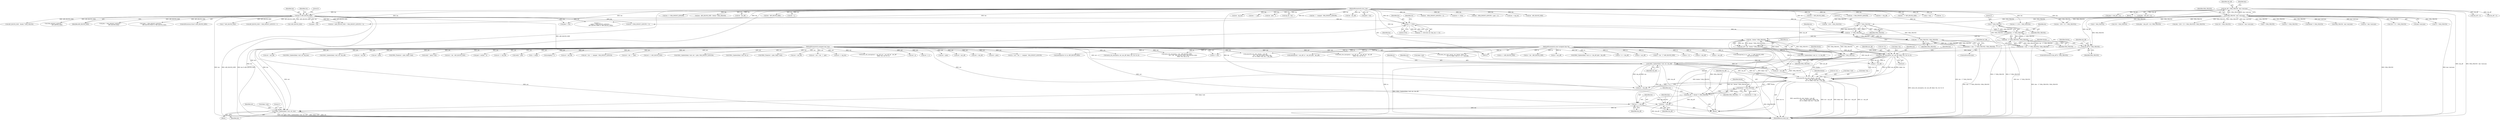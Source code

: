 digraph "0_openssl_68595c0c2886e7942a14f98c17a55a88afb6c292@pointer" {
"1001962" [label="(Call,SHA1_Update(&key->md, out, len))"];
"1001893" [label="(Call,aesni256_cbc_sha1_dec(in + aes_off,\n                                      out + aes_off, blocks, &key->ks,\n                                      ctx->iv, &key->md, out + sha_off))"];
"1001874" [label="(Call,aesni_cbc_encrypt(in, out, aes_off, &key->ks, ctx->iv, 0))"];
"1000125" [label="(MethodParameterIn,const unsigned char *in)"];
"1000124" [label="(MethodParameterIn,unsigned char *out)"];
"1001867" [label="(Call,aes_off = len - blocks * SHA_CBLOCK)"];
"1001869" [label="(Call,len - blocks * SHA_CBLOCK)"];
"1001851" [label="(Call,len - 3 * SHA_CBLOCK)"];
"1001835" [label="(Call,len >= 1024)"];
"1000168" [label="(Call,len % AES_BLOCK_SIZE)"];
"1000126" [label="(MethodParameterIn,size_t len)"];
"1001853" [label="(Call,3 * SHA_CBLOCK)"];
"1000155" [label="(Call,SHA_CBLOCK - key->md.num)"];
"1001861" [label="(Call,len - 2 * SHA_CBLOCK)"];
"1001863" [label="(Call,2 * SHA_CBLOCK)"];
"1001871" [label="(Call,blocks * SHA_CBLOCK)"];
"1001858" [label="(Call,blocks = (len - 2 * SHA_CBLOCK) / SHA_CBLOCK)"];
"1001860" [label="(Call,(len - 2 * SHA_CBLOCK) / SHA_CBLOCK)"];
"1001848" [label="(Call,blocks = (len - 3 * SHA_CBLOCK) / SHA_CBLOCK)"];
"1001850" [label="(Call,(len - 3 * SHA_CBLOCK) / SHA_CBLOCK)"];
"1001886" [label="(Call,SHA1_Update(&key->md, out, sha_off))"];
"1001845" [label="(Call,sha_off %= SHA_CBLOCK)"];
"1000153" [label="(Call,sha_off = SHA_CBLOCK - key->md.num)"];
"1001920" [label="(Call,out += sha_off)"];
"1001915" [label="(Call,sha_off += blocks *= SHA_CBLOCK)"];
"1001917" [label="(Call,blocks *= SHA_CBLOCK)"];
"1001923" [label="(Call,len -= sha_off)"];
"1001861" [label="(Call,len - 2 * SHA_CBLOCK)"];
"1001017" [label="(Call,res != SHA_CBLOCK)"];
"1001892" [label="(Identifier,sha_off)"];
"1001865" [label="(Identifier,SHA_CBLOCK)"];
"1000156" [label="(Identifier,SHA_CBLOCK)"];
"1001897" [label="(Call,out + aes_off)"];
"1001894" [label="(Call,in + aes_off)"];
"1000707" [label="(Call,len - (256 + 32 + SHA_CBLOCK))"];
"1000392" [label="(Call,out + aes_off)"];
"1000604" [label="(Call,len - 1)"];
"1000257" [label="(Call,blocks *= SHA_CBLOCK)"];
"1000320" [label="(Call,plen != len)"];
"1001873" [label="(Identifier,SHA_CBLOCK)"];
"1001520" [label="(Call,len += SHA_DIGEST_LENGTH)"];
"1001852" [label="(Identifier,len)"];
"1000498" [label="(Call,len < (AES_BLOCK_SIZE + SHA_DIGEST_LENGTH + 1))"];
"1000213" [label="(Call,plen > (sha_off + iv))"];
"1001916" [label="(Identifier,sha_off)"];
"1001783" [label="(Call,out = out + len - 1 - pad)"];
"1000830" [label="(Call,SHA_CBLOCK - key->md.num)"];
"1001851" [label="(Call,len - 3 * SHA_CBLOCK)"];
"1000192" [label="(Call,SHA_DIGEST_LENGTH +\n                   AES_BLOCK_SIZE)"];
"1000125" [label="(MethodParameterIn,const unsigned char *in)"];
"1000577" [label="(Call,aesni_cbc_encrypt(in + len - AES_BLOCK_SIZE,\n                                  out + len - AES_BLOCK_SIZE, AES_BLOCK_SIZE,\n                                  &key->ks, tail_iv, 0))"];
"1001900" [label="(Identifier,blocks)"];
"1000717" [label="(Call,len - AES_BLOCK_SIZE - blocks * SHA_CBLOCK)"];
"1000154" [label="(Identifier,sha_off)"];
"1001843" [label="(Block,)"];
"1000391" [label="(Call,aesni_cbc_encrypt(out + aes_off, out + aes_off, len - aes_off,\n                              &key->ks, ctx->iv, 1))"];
"1001876" [label="(Identifier,out)"];
"1001887" [label="(Call,&key->md)"];
"1000398" [label="(Call,len - aes_off)"];
"1001840" [label="(Identifier,ctx)"];
"1001970" [label="(Literal,1)"];
"1001866" [label="(Identifier,SHA_CBLOCK)"];
"1001885" [label="(Literal,0)"];
"1001860" [label="(Call,(len - 2 * SHA_CBLOCK) / SHA_CBLOCK)"];
"1001889" [label="(Identifier,key)"];
"1001834" [label="(Call,len >= 1024 && ctx->key_len == 32)"];
"1000172" [label="(Literal,0)"];
"1001922" [label="(Identifier,sha_off)"];
"1001523" [label="(Call,res = key->md.num)"];
"1001856" [label="(Identifier,SHA_CBLOCK)"];
"1001855" [label="(Identifier,SHA_CBLOCK)"];
"1001853" [label="(Call,3 * SHA_CBLOCK)"];
"1001647" [label="(Call,out - p)"];
"1000228" [label="(Call,SHA1_Update(&key->md, in + iv, sha_off))"];
"1000844" [label="(Call,out += j)"];
"1001893" [label="(Call,aesni256_cbc_sha1_dec(in + aes_off,\n                                      out + aes_off, blocks, &key->ks,\n                                      ctx->iv, &key->md, out + sha_off))"];
"1000580" [label="(Call,len - AES_BLOCK_SIZE)"];
"1001877" [label="(Identifier,aes_off)"];
"1001847" [label="(Identifier,SHA_CBLOCK)"];
"1001625" [label="(Call,out += inp_len)"];
"1001912" [label="(Call,out + sha_off)"];
"1001850" [label="(Call,(len - 3 * SHA_CBLOCK) / SHA_CBLOCK)"];
"1000847" [label="(Call,len -= j)"];
"1001868" [label="(Identifier,aes_off)"];
"1000820" [label="(Call,len - (256 + SHA_CBLOCK))"];
"1001854" [label="(Literal,3)"];
"1001857" [label="(ControlStructure,else)"];
"1001867" [label="(Call,aes_off = len - blocks * SHA_CBLOCK)"];
"1001635" [label="(Call,out + len - 1 - maxpad - SHA_DIGEST_LENGTH)"];
"1001875" [label="(Identifier,in)"];
"1001561" [label="(Call,len - inp_len)"];
"1001787" [label="(Call,len - 1 - pad)"];
"1001967" [label="(Identifier,out)"];
"1000127" [label="(Block,)"];
"1000328" [label="(Call,memcpy(out + aes_off, in + aes_off, plen - aes_off))"];
"1000376" [label="(Call,len - plen - 1)"];
"1000811" [label="(Call,len >= (256 + SHA_CBLOCK))"];
"1000719" [label="(Call,AES_BLOCK_SIZE - blocks * SHA_CBLOCK)"];
"1000170" [label="(Identifier,AES_BLOCK_SIZE)"];
"1000339" [label="(Call,out + plen)"];
"1000660" [label="(Call,inp_len - len)"];
"1001637" [label="(Call,len - 1 - maxpad - SHA_DIGEST_LENGTH)"];
"1000418" [label="(Call,len - aes_off)"];
"1000167" [label="(ControlStructure,if (len % AES_BLOCK_SIZE))"];
"1000329" [label="(Call,out + aes_off)"];
"1000709" [label="(Call,256 + 32 + SHA_CBLOCK)"];
"1000412" [label="(Call,in + aes_off)"];
"1000569" [label="(Call,in + len - 2 * AES_BLOCK_SIZE)"];
"1000767" [label="(Call,out + sha_off)"];
"1000363" [label="(Call,out + plen)"];
"1000164" [label="(Identifier,key)"];
"1000411" [label="(Call,aesni_cbc_encrypt(in + aes_off, out + aes_off, len - aes_off,\n                              &key->ks, ctx->iv, 1))"];
"1000190" [label="(Call,plen + SHA_DIGEST_LENGTH +\n                   AES_BLOCK_SIZE)"];
"1001633" [label="(Call,*p = out + len - 1 - maxpad - SHA_DIGEST_LENGTH)"];
"1000182" [label="(Call,plen = len)"];
"1000381" [label="(Call,plen < len)"];
"1000752" [label="(Call,out + aes_off)"];
"1001915" [label="(Call,sha_off += blocks *= SHA_CBLOCK)"];
"1000233" [label="(Call,in + iv)"];
"1000313" [label="(Call,in + sha_off)"];
"1001858" [label="(Call,blocks = (len - 2 * SHA_CBLOCK) / SHA_CBLOCK)"];
"1000126" [label="(MethodParameterIn,size_t len)"];
"1001871" [label="(Call,blocks * SHA_CBLOCK)"];
"1000221" [label="(Call,plen - (sha_off + iv))"];
"1000332" [label="(Call,in + aes_off)"];
"1001882" [label="(Call,ctx->iv)"];
"1000237" [label="(Call,aesni_cbc_sha1_enc(in, out, blocks, &key->ks,\n                               ctx->iv, &key->md, in + iv + sha_off))"];
"1001848" [label="(Call,blocks = (len - 3 * SHA_CBLOCK) / SHA_CBLOCK)"];
"1001845" [label="(Call,sha_off %= SHA_CBLOCK)"];
"1001971" [label="(MethodReturn,static int)"];
"1001874" [label="(Call,aesni_cbc_encrypt(in, out, aes_off, &key->ks, ctx->iv, 0))"];
"1000507" [label="(Call,memcpy(ctx->iv, in, AES_BLOCK_SIZE))"];
"1001920" [label="(Call,out += sha_off)"];
"1000157" [label="(Call,key->md.num)"];
"1001918" [label="(Identifier,blocks)"];
"1001968" [label="(Identifier,len)"];
"1001905" [label="(Call,ctx->iv)"];
"1000187" [label="(Call,len !=\n                 ((plen + SHA_DIGEST_LENGTH +\n                   AES_BLOCK_SIZE) & -AES_BLOCK_SIZE))"];
"1001846" [label="(Identifier,sha_off)"];
"1000215" [label="(Call,sha_off + iv)"];
"1001837" [label="(Literal,1024)"];
"1000609" [label="(Call,len - (SHA_DIGEST_LENGTH + 1))"];
"1000800" [label="(Call,SHA1_Update(&key->md, out, inp_len))"];
"1000741" [label="(Call,SHA1_Update(&key->md, out, sha_off))"];
"1000711" [label="(Call,32 + SHA_CBLOCK)"];
"1000825" [label="(Call,0 - SHA_CBLOCK)"];
"1000395" [label="(Call,out + aes_off)"];
"1000169" [label="(Identifier,len)"];
"1000189" [label="(Call,(plen + SHA_DIGEST_LENGTH +\n                   AES_BLOCK_SIZE) & -AES_BLOCK_SIZE)"];
"1000558" [label="(Call,len >= 1024)"];
"1001923" [label="(Call,len -= sha_off)"];
"1001924" [label="(Identifier,len)"];
"1000168" [label="(Call,len % AES_BLOCK_SIZE)"];
"1000648" [label="(Call,len - (SHA_DIGEST_LENGTH + pad + 1))"];
"1000358" [label="(Call,out + plen)"];
"1000338" [label="(Call,SHA1_Final(out + plen, &key->md))"];
"1001628" [label="(Call,len -= inp_len)"];
"1001921" [label="(Identifier,out)"];
"1000729" [label="(Call,aesni_cbc_encrypt(in, out, aes_off, &key->ks, ctx->iv, 0))"];
"1000585" [label="(Call,len - AES_BLOCK_SIZE)"];
"1001870" [label="(Identifier,len)"];
"1000547" [label="(Call,out[i] ^ pmac->c[i])"];
"1000567" [label="(Call,memcpy(tail_iv, in + len - 2 * AES_BLOCK_SIZE,\n                       AES_BLOCK_SIZE))"];
"1000583" [label="(Call,out + len - AES_BLOCK_SIZE)"];
"1000600" [label="(Call,pad = out[len - 1])"];
"1000822" [label="(Call,256 + SHA_CBLOCK)"];
"1000519" [label="(Call,len -= AES_BLOCK_SIZE)"];
"1000807" [label="(Call,len -= SHA_DIGEST_LENGTH)"];
"1000195" [label="(Call,-AES_BLOCK_SIZE)"];
"1000778" [label="(Call,len -= sha_off)"];
"1000775" [label="(Call,out += sha_off)"];
"1001864" [label="(Literal,2)"];
"1001836" [label="(Identifier,len)"];
"1000220" [label="(Call,(plen - (sha_off + iv)) / SHA_CBLOCK)"];
"1000153" [label="(Call,sha_off = SHA_CBLOCK - key->md.num)"];
"1001878" [label="(Call,&key->ks)"];
"1001917" [label="(Call,blocks *= SHA_CBLOCK)"];
"1000325" [label="(Call,in != out)"];
"1000223" [label="(Call,sha_off + iv)"];
"1001886" [label="(Call,SHA1_Update(&key->md, out, sha_off))"];
"1001962" [label="(Call,SHA1_Update(&key->md, out, len))"];
"1000513" [label="(Call,in += AES_BLOCK_SIZE)"];
"1001895" [label="(Identifier,in)"];
"1000578" [label="(Call,in + len - AES_BLOCK_SIZE)"];
"1000524" [label="(Call,len < (SHA_DIGEST_LENGTH + 1))"];
"1000124" [label="(MethodParameterIn,unsigned char *out)"];
"1001807" [label="(Call,out[i] ^ pad)"];
"1000969" [label="(Call,c = out[j])"];
"1001908" [label="(Call,&key->md)"];
"1001919" [label="(Identifier,SHA_CBLOCK)"];
"1000749" [label="(Call,in + aes_off)"];
"1000386" [label="(Call,out[plen] = l)"];
"1000706" [label="(Call,(len - (256 + 32 + SHA_CBLOCK)) / SHA_CBLOCK)"];
"1000175" [label="(Identifier,ctx)"];
"1001891" [label="(Identifier,out)"];
"1000415" [label="(Call,out + aes_off)"];
"1000155" [label="(Call,SHA_CBLOCK - key->md.num)"];
"1001901" [label="(Call,&key->ks)"];
"1000813" [label="(Call,256 + SHA_CBLOCK)"];
"1000500" [label="(Call,AES_BLOCK_SIZE + SHA_DIGEST_LENGTH + 1)"];
"1001963" [label="(Call,&key->md)"];
"1001862" [label="(Identifier,len)"];
"1001832" [label="(Block,)"];
"1001785" [label="(Call,out + len - 1 - pad)"];
"1001835" [label="(Call,len >= 1024)"];
"1000516" [label="(Call,out += AES_BLOCK_SIZE)"];
"1001844" [label="(ControlStructure,if (sha_off %= SHA_CBLOCK))"];
"1000571" [label="(Call,len - 2 * AES_BLOCK_SIZE)"];
"1001863" [label="(Call,2 * SHA_CBLOCK)"];
"1000962" [label="(Call,j < len)"];
"1000748" [label="(Call,aesni256_cbc_sha1_dec(in + aes_off,\n                                      out + aes_off, blocks, &key->ks,\n                                      ctx->iv, &key->md, out + sha_off))"];
"1001932" [label="(Call,blocks >> 29)"];
"1001869" [label="(Call,len - blocks * SHA_CBLOCK)"];
"1000952" [label="(Call,res = key->md.num)"];
"1001925" [label="(Identifier,sha_off)"];
"1001143" [label="(Call,i < SHA_CBLOCK)"];
"1000308" [label="(Call,SHA1_Update(&key->md, in + sha_off, plen - sha_off))"];
"1000573" [label="(Call,2 * AES_BLOCK_SIZE)"];
"1001859" [label="(Identifier,blocks)"];
"1000252" [label="(Call,in + iv + sha_off)"];
"1001849" [label="(Identifier,blocks)"];
"1001929" [label="(Identifier,key)"];
"1000353" [label="(Call,SHA1_Update(&key->md, out + plen, SHA_DIGEST_LENGTH))"];
"1000837" [label="(Call,SHA1_Update(&key->md, out, j))"];
"1001872" [label="(Identifier,blocks)"];
"1000362" [label="(Call,SHA1_Final(out + plen, &key->md))"];
"1001962" -> "1001832"  [label="AST: "];
"1001962" -> "1001968"  [label="CFG: "];
"1001963" -> "1001962"  [label="AST: "];
"1001967" -> "1001962"  [label="AST: "];
"1001968" -> "1001962"  [label="AST: "];
"1001970" -> "1001962"  [label="CFG: "];
"1001962" -> "1001971"  [label="DDG: SHA1_Update(&key->md, out, len)"];
"1001962" -> "1001971"  [label="DDG: &key->md"];
"1001962" -> "1001971"  [label="DDG: out"];
"1001962" -> "1001971"  [label="DDG: len"];
"1001893" -> "1001962"  [label="DDG: &key->md"];
"1001920" -> "1001962"  [label="DDG: out"];
"1000124" -> "1001962"  [label="DDG: out"];
"1001923" -> "1001962"  [label="DDG: len"];
"1001835" -> "1001962"  [label="DDG: len"];
"1000126" -> "1001962"  [label="DDG: len"];
"1001893" -> "1001843"  [label="AST: "];
"1001893" -> "1001912"  [label="CFG: "];
"1001894" -> "1001893"  [label="AST: "];
"1001897" -> "1001893"  [label="AST: "];
"1001900" -> "1001893"  [label="AST: "];
"1001901" -> "1001893"  [label="AST: "];
"1001905" -> "1001893"  [label="AST: "];
"1001908" -> "1001893"  [label="AST: "];
"1001912" -> "1001893"  [label="AST: "];
"1001916" -> "1001893"  [label="CFG: "];
"1001893" -> "1001971"  [label="DDG: in + aes_off"];
"1001893" -> "1001971"  [label="DDG: ctx->iv"];
"1001893" -> "1001971"  [label="DDG: aesni256_cbc_sha1_dec(in + aes_off,\n                                      out + aes_off, blocks, &key->ks,\n                                      ctx->iv, &key->md, out + sha_off)"];
"1001893" -> "1001971"  [label="DDG: out + aes_off"];
"1001893" -> "1001971"  [label="DDG: &key->ks"];
"1001893" -> "1001971"  [label="DDG: out + sha_off"];
"1001874" -> "1001893"  [label="DDG: in"];
"1001874" -> "1001893"  [label="DDG: aes_off"];
"1001874" -> "1001893"  [label="DDG: &key->ks"];
"1001874" -> "1001893"  [label="DDG: ctx->iv"];
"1000125" -> "1001893"  [label="DDG: in"];
"1001886" -> "1001893"  [label="DDG: out"];
"1001886" -> "1001893"  [label="DDG: &key->md"];
"1001886" -> "1001893"  [label="DDG: sha_off"];
"1000124" -> "1001893"  [label="DDG: out"];
"1001871" -> "1001893"  [label="DDG: blocks"];
"1001893" -> "1001917"  [label="DDG: blocks"];
"1001874" -> "1001843"  [label="AST: "];
"1001874" -> "1001885"  [label="CFG: "];
"1001875" -> "1001874"  [label="AST: "];
"1001876" -> "1001874"  [label="AST: "];
"1001877" -> "1001874"  [label="AST: "];
"1001878" -> "1001874"  [label="AST: "];
"1001882" -> "1001874"  [label="AST: "];
"1001885" -> "1001874"  [label="AST: "];
"1001889" -> "1001874"  [label="CFG: "];
"1001874" -> "1001971"  [label="DDG: aesni_cbc_encrypt(in, out, aes_off, &key->ks, ctx->iv, 0)"];
"1000125" -> "1001874"  [label="DDG: in"];
"1000124" -> "1001874"  [label="DDG: out"];
"1001867" -> "1001874"  [label="DDG: aes_off"];
"1001874" -> "1001886"  [label="DDG: out"];
"1001874" -> "1001894"  [label="DDG: in"];
"1001874" -> "1001894"  [label="DDG: aes_off"];
"1001874" -> "1001897"  [label="DDG: aes_off"];
"1000125" -> "1000122"  [label="AST: "];
"1000125" -> "1001971"  [label="DDG: in"];
"1000125" -> "1000228"  [label="DDG: in"];
"1000125" -> "1000233"  [label="DDG: in"];
"1000125" -> "1000237"  [label="DDG: in"];
"1000125" -> "1000252"  [label="DDG: in"];
"1000125" -> "1000308"  [label="DDG: in"];
"1000125" -> "1000313"  [label="DDG: in"];
"1000125" -> "1000325"  [label="DDG: in"];
"1000125" -> "1000328"  [label="DDG: in"];
"1000125" -> "1000332"  [label="DDG: in"];
"1000125" -> "1000411"  [label="DDG: in"];
"1000125" -> "1000412"  [label="DDG: in"];
"1000125" -> "1000507"  [label="DDG: in"];
"1000125" -> "1000513"  [label="DDG: in"];
"1000125" -> "1000567"  [label="DDG: in"];
"1000125" -> "1000569"  [label="DDG: in"];
"1000125" -> "1000577"  [label="DDG: in"];
"1000125" -> "1000578"  [label="DDG: in"];
"1000125" -> "1000729"  [label="DDG: in"];
"1000125" -> "1000748"  [label="DDG: in"];
"1000125" -> "1000749"  [label="DDG: in"];
"1000125" -> "1001894"  [label="DDG: in"];
"1000124" -> "1000122"  [label="AST: "];
"1000124" -> "1001971"  [label="DDG: out"];
"1000124" -> "1000237"  [label="DDG: out"];
"1000124" -> "1000325"  [label="DDG: out"];
"1000124" -> "1000328"  [label="DDG: out"];
"1000124" -> "1000329"  [label="DDG: out"];
"1000124" -> "1000338"  [label="DDG: out"];
"1000124" -> "1000339"  [label="DDG: out"];
"1000124" -> "1000353"  [label="DDG: out"];
"1000124" -> "1000358"  [label="DDG: out"];
"1000124" -> "1000362"  [label="DDG: out"];
"1000124" -> "1000363"  [label="DDG: out"];
"1000124" -> "1000386"  [label="DDG: out"];
"1000124" -> "1000391"  [label="DDG: out"];
"1000124" -> "1000392"  [label="DDG: out"];
"1000124" -> "1000395"  [label="DDG: out"];
"1000124" -> "1000411"  [label="DDG: out"];
"1000124" -> "1000415"  [label="DDG: out"];
"1000124" -> "1000516"  [label="DDG: out"];
"1000124" -> "1000547"  [label="DDG: out"];
"1000124" -> "1000577"  [label="DDG: out"];
"1000124" -> "1000583"  [label="DDG: out"];
"1000124" -> "1000600"  [label="DDG: out"];
"1000124" -> "1000729"  [label="DDG: out"];
"1000124" -> "1000741"  [label="DDG: out"];
"1000124" -> "1000748"  [label="DDG: out"];
"1000124" -> "1000752"  [label="DDG: out"];
"1000124" -> "1000767"  [label="DDG: out"];
"1000124" -> "1000775"  [label="DDG: out"];
"1000124" -> "1000800"  [label="DDG: out"];
"1000124" -> "1000837"  [label="DDG: out"];
"1000124" -> "1000844"  [label="DDG: out"];
"1000124" -> "1000969"  [label="DDG: out"];
"1000124" -> "1001625"  [label="DDG: out"];
"1000124" -> "1001633"  [label="DDG: out"];
"1000124" -> "1001635"  [label="DDG: out"];
"1000124" -> "1001647"  [label="DDG: out"];
"1000124" -> "1001783"  [label="DDG: out"];
"1000124" -> "1001785"  [label="DDG: out"];
"1000124" -> "1001807"  [label="DDG: out"];
"1000124" -> "1001886"  [label="DDG: out"];
"1000124" -> "1001897"  [label="DDG: out"];
"1000124" -> "1001912"  [label="DDG: out"];
"1000124" -> "1001920"  [label="DDG: out"];
"1001867" -> "1001843"  [label="AST: "];
"1001867" -> "1001869"  [label="CFG: "];
"1001868" -> "1001867"  [label="AST: "];
"1001869" -> "1001867"  [label="AST: "];
"1001875" -> "1001867"  [label="CFG: "];
"1001867" -> "1001971"  [label="DDG: len - blocks * SHA_CBLOCK"];
"1001869" -> "1001867"  [label="DDG: len"];
"1001869" -> "1001867"  [label="DDG: blocks * SHA_CBLOCK"];
"1001869" -> "1001871"  [label="CFG: "];
"1001870" -> "1001869"  [label="AST: "];
"1001871" -> "1001869"  [label="AST: "];
"1001869" -> "1001971"  [label="DDG: blocks * SHA_CBLOCK"];
"1001851" -> "1001869"  [label="DDG: len"];
"1001861" -> "1001869"  [label="DDG: len"];
"1000126" -> "1001869"  [label="DDG: len"];
"1001871" -> "1001869"  [label="DDG: blocks"];
"1001871" -> "1001869"  [label="DDG: SHA_CBLOCK"];
"1001869" -> "1001923"  [label="DDG: len"];
"1001851" -> "1001850"  [label="AST: "];
"1001851" -> "1001853"  [label="CFG: "];
"1001852" -> "1001851"  [label="AST: "];
"1001853" -> "1001851"  [label="AST: "];
"1001856" -> "1001851"  [label="CFG: "];
"1001851" -> "1001971"  [label="DDG: 3 * SHA_CBLOCK"];
"1001851" -> "1001850"  [label="DDG: len"];
"1001851" -> "1001850"  [label="DDG: 3 * SHA_CBLOCK"];
"1001835" -> "1001851"  [label="DDG: len"];
"1000126" -> "1001851"  [label="DDG: len"];
"1001853" -> "1001851"  [label="DDG: 3"];
"1001853" -> "1001851"  [label="DDG: SHA_CBLOCK"];
"1001835" -> "1001834"  [label="AST: "];
"1001835" -> "1001837"  [label="CFG: "];
"1001836" -> "1001835"  [label="AST: "];
"1001837" -> "1001835"  [label="AST: "];
"1001840" -> "1001835"  [label="CFG: "];
"1001834" -> "1001835"  [label="CFG: "];
"1001835" -> "1001834"  [label="DDG: len"];
"1001835" -> "1001834"  [label="DDG: 1024"];
"1000168" -> "1001835"  [label="DDG: len"];
"1000126" -> "1001835"  [label="DDG: len"];
"1001835" -> "1001861"  [label="DDG: len"];
"1000168" -> "1000167"  [label="AST: "];
"1000168" -> "1000170"  [label="CFG: "];
"1000169" -> "1000168"  [label="AST: "];
"1000170" -> "1000168"  [label="AST: "];
"1000172" -> "1000168"  [label="CFG: "];
"1000175" -> "1000168"  [label="CFG: "];
"1000168" -> "1001971"  [label="DDG: len % AES_BLOCK_SIZE"];
"1000168" -> "1001971"  [label="DDG: len"];
"1000168" -> "1001971"  [label="DDG: AES_BLOCK_SIZE"];
"1000126" -> "1000168"  [label="DDG: len"];
"1000168" -> "1000182"  [label="DDG: len"];
"1000168" -> "1000187"  [label="DDG: len"];
"1000168" -> "1000189"  [label="DDG: AES_BLOCK_SIZE"];
"1000168" -> "1000190"  [label="DDG: AES_BLOCK_SIZE"];
"1000168" -> "1000192"  [label="DDG: AES_BLOCK_SIZE"];
"1000168" -> "1000195"  [label="DDG: AES_BLOCK_SIZE"];
"1000168" -> "1000320"  [label="DDG: len"];
"1000168" -> "1000498"  [label="DDG: len"];
"1000168" -> "1000498"  [label="DDG: AES_BLOCK_SIZE"];
"1000168" -> "1000500"  [label="DDG: AES_BLOCK_SIZE"];
"1000168" -> "1000507"  [label="DDG: AES_BLOCK_SIZE"];
"1000168" -> "1000524"  [label="DDG: len"];
"1000168" -> "1000573"  [label="DDG: AES_BLOCK_SIZE"];
"1000168" -> "1000719"  [label="DDG: AES_BLOCK_SIZE"];
"1000126" -> "1000122"  [label="AST: "];
"1000126" -> "1001971"  [label="DDG: len"];
"1000126" -> "1000182"  [label="DDG: len"];
"1000126" -> "1000187"  [label="DDG: len"];
"1000126" -> "1000320"  [label="DDG: len"];
"1000126" -> "1000376"  [label="DDG: len"];
"1000126" -> "1000381"  [label="DDG: len"];
"1000126" -> "1000398"  [label="DDG: len"];
"1000126" -> "1000418"  [label="DDG: len"];
"1000126" -> "1000498"  [label="DDG: len"];
"1000126" -> "1000519"  [label="DDG: len"];
"1000126" -> "1000524"  [label="DDG: len"];
"1000126" -> "1000558"  [label="DDG: len"];
"1000126" -> "1000571"  [label="DDG: len"];
"1000126" -> "1000580"  [label="DDG: len"];
"1000126" -> "1000585"  [label="DDG: len"];
"1000126" -> "1000604"  [label="DDG: len"];
"1000126" -> "1000609"  [label="DDG: len"];
"1000126" -> "1000648"  [label="DDG: len"];
"1000126" -> "1000660"  [label="DDG: len"];
"1000126" -> "1000707"  [label="DDG: len"];
"1000126" -> "1000717"  [label="DDG: len"];
"1000126" -> "1000778"  [label="DDG: len"];
"1000126" -> "1000807"  [label="DDG: len"];
"1000126" -> "1000811"  [label="DDG: len"];
"1000126" -> "1000820"  [label="DDG: len"];
"1000126" -> "1000847"  [label="DDG: len"];
"1000126" -> "1000962"  [label="DDG: len"];
"1000126" -> "1001520"  [label="DDG: len"];
"1000126" -> "1001561"  [label="DDG: len"];
"1000126" -> "1001628"  [label="DDG: len"];
"1000126" -> "1001637"  [label="DDG: len"];
"1000126" -> "1001787"  [label="DDG: len"];
"1000126" -> "1001861"  [label="DDG: len"];
"1000126" -> "1001923"  [label="DDG: len"];
"1001853" -> "1001855"  [label="CFG: "];
"1001854" -> "1001853"  [label="AST: "];
"1001855" -> "1001853"  [label="AST: "];
"1000155" -> "1001853"  [label="DDG: SHA_CBLOCK"];
"1001853" -> "1001850"  [label="DDG: SHA_CBLOCK"];
"1000155" -> "1000153"  [label="AST: "];
"1000155" -> "1000157"  [label="CFG: "];
"1000156" -> "1000155"  [label="AST: "];
"1000157" -> "1000155"  [label="AST: "];
"1000153" -> "1000155"  [label="CFG: "];
"1000155" -> "1001971"  [label="DDG: key->md.num"];
"1000155" -> "1001971"  [label="DDG: SHA_CBLOCK"];
"1000155" -> "1000153"  [label="DDG: SHA_CBLOCK"];
"1000155" -> "1000153"  [label="DDG: key->md.num"];
"1000155" -> "1000220"  [label="DDG: SHA_CBLOCK"];
"1000155" -> "1000257"  [label="DDG: SHA_CBLOCK"];
"1000155" -> "1000707"  [label="DDG: SHA_CBLOCK"];
"1000155" -> "1000709"  [label="DDG: SHA_CBLOCK"];
"1000155" -> "1000711"  [label="DDG: SHA_CBLOCK"];
"1000155" -> "1000706"  [label="DDG: SHA_CBLOCK"];
"1000155" -> "1000811"  [label="DDG: SHA_CBLOCK"];
"1000155" -> "1000813"  [label="DDG: SHA_CBLOCK"];
"1000155" -> "1000820"  [label="DDG: SHA_CBLOCK"];
"1000155" -> "1000822"  [label="DDG: SHA_CBLOCK"];
"1000155" -> "1000825"  [label="DDG: SHA_CBLOCK"];
"1000155" -> "1000830"  [label="DDG: key->md.num"];
"1000155" -> "1000952"  [label="DDG: key->md.num"];
"1000155" -> "1001017"  [label="DDG: SHA_CBLOCK"];
"1000155" -> "1001143"  [label="DDG: SHA_CBLOCK"];
"1000155" -> "1001523"  [label="DDG: key->md.num"];
"1000155" -> "1001845"  [label="DDG: SHA_CBLOCK"];
"1000155" -> "1001863"  [label="DDG: SHA_CBLOCK"];
"1001861" -> "1001860"  [label="AST: "];
"1001861" -> "1001863"  [label="CFG: "];
"1001862" -> "1001861"  [label="AST: "];
"1001863" -> "1001861"  [label="AST: "];
"1001866" -> "1001861"  [label="CFG: "];
"1001861" -> "1001971"  [label="DDG: 2 * SHA_CBLOCK"];
"1001861" -> "1001860"  [label="DDG: len"];
"1001861" -> "1001860"  [label="DDG: 2 * SHA_CBLOCK"];
"1001863" -> "1001861"  [label="DDG: 2"];
"1001863" -> "1001861"  [label="DDG: SHA_CBLOCK"];
"1001863" -> "1001865"  [label="CFG: "];
"1001864" -> "1001863"  [label="AST: "];
"1001865" -> "1001863"  [label="AST: "];
"1001863" -> "1001860"  [label="DDG: SHA_CBLOCK"];
"1001871" -> "1001873"  [label="CFG: "];
"1001872" -> "1001871"  [label="AST: "];
"1001873" -> "1001871"  [label="AST: "];
"1001858" -> "1001871"  [label="DDG: blocks"];
"1001848" -> "1001871"  [label="DDG: blocks"];
"1001850" -> "1001871"  [label="DDG: SHA_CBLOCK"];
"1001860" -> "1001871"  [label="DDG: SHA_CBLOCK"];
"1001871" -> "1001915"  [label="DDG: SHA_CBLOCK"];
"1001871" -> "1001917"  [label="DDG: SHA_CBLOCK"];
"1001858" -> "1001857"  [label="AST: "];
"1001858" -> "1001860"  [label="CFG: "];
"1001859" -> "1001858"  [label="AST: "];
"1001860" -> "1001858"  [label="AST: "];
"1001868" -> "1001858"  [label="CFG: "];
"1001858" -> "1001971"  [label="DDG: (len - 2 * SHA_CBLOCK) / SHA_CBLOCK"];
"1001860" -> "1001858"  [label="DDG: len - 2 * SHA_CBLOCK"];
"1001860" -> "1001858"  [label="DDG: SHA_CBLOCK"];
"1001860" -> "1001866"  [label="CFG: "];
"1001866" -> "1001860"  [label="AST: "];
"1001860" -> "1001971"  [label="DDG: len - 2 * SHA_CBLOCK"];
"1001848" -> "1001844"  [label="AST: "];
"1001848" -> "1001850"  [label="CFG: "];
"1001849" -> "1001848"  [label="AST: "];
"1001850" -> "1001848"  [label="AST: "];
"1001868" -> "1001848"  [label="CFG: "];
"1001848" -> "1001971"  [label="DDG: (len - 3 * SHA_CBLOCK) / SHA_CBLOCK"];
"1001850" -> "1001848"  [label="DDG: len - 3 * SHA_CBLOCK"];
"1001850" -> "1001848"  [label="DDG: SHA_CBLOCK"];
"1001850" -> "1001856"  [label="CFG: "];
"1001856" -> "1001850"  [label="AST: "];
"1001850" -> "1001971"  [label="DDG: len - 3 * SHA_CBLOCK"];
"1001886" -> "1001843"  [label="AST: "];
"1001886" -> "1001892"  [label="CFG: "];
"1001887" -> "1001886"  [label="AST: "];
"1001891" -> "1001886"  [label="AST: "];
"1001892" -> "1001886"  [label="AST: "];
"1001895" -> "1001886"  [label="CFG: "];
"1001886" -> "1001971"  [label="DDG: SHA1_Update(&key->md, out, sha_off)"];
"1001845" -> "1001886"  [label="DDG: sha_off"];
"1001886" -> "1001897"  [label="DDG: out"];
"1001886" -> "1001912"  [label="DDG: out"];
"1001886" -> "1001912"  [label="DDG: sha_off"];
"1001886" -> "1001915"  [label="DDG: sha_off"];
"1001886" -> "1001920"  [label="DDG: out"];
"1001845" -> "1001844"  [label="AST: "];
"1001845" -> "1001847"  [label="CFG: "];
"1001846" -> "1001845"  [label="AST: "];
"1001847" -> "1001845"  [label="AST: "];
"1001849" -> "1001845"  [label="CFG: "];
"1001859" -> "1001845"  [label="CFG: "];
"1000153" -> "1001845"  [label="DDG: sha_off"];
"1000153" -> "1000127"  [label="AST: "];
"1000154" -> "1000153"  [label="AST: "];
"1000164" -> "1000153"  [label="CFG: "];
"1000153" -> "1001971"  [label="DDG: SHA_CBLOCK - key->md.num"];
"1000153" -> "1001971"  [label="DDG: sha_off"];
"1000153" -> "1000213"  [label="DDG: sha_off"];
"1000153" -> "1000215"  [label="DDG: sha_off"];
"1000153" -> "1000221"  [label="DDG: sha_off"];
"1000153" -> "1000223"  [label="DDG: sha_off"];
"1000153" -> "1000228"  [label="DDG: sha_off"];
"1001920" -> "1001843"  [label="AST: "];
"1001920" -> "1001922"  [label="CFG: "];
"1001921" -> "1001920"  [label="AST: "];
"1001922" -> "1001920"  [label="AST: "];
"1001924" -> "1001920"  [label="CFG: "];
"1001915" -> "1001920"  [label="DDG: sha_off"];
"1001915" -> "1001843"  [label="AST: "];
"1001915" -> "1001917"  [label="CFG: "];
"1001916" -> "1001915"  [label="AST: "];
"1001917" -> "1001915"  [label="AST: "];
"1001921" -> "1001915"  [label="CFG: "];
"1001917" -> "1001915"  [label="DDG: blocks"];
"1001915" -> "1001923"  [label="DDG: sha_off"];
"1001917" -> "1001919"  [label="CFG: "];
"1001918" -> "1001917"  [label="AST: "];
"1001919" -> "1001917"  [label="AST: "];
"1001917" -> "1001971"  [label="DDG: SHA_CBLOCK"];
"1001917" -> "1001932"  [label="DDG: blocks"];
"1001923" -> "1001843"  [label="AST: "];
"1001923" -> "1001925"  [label="CFG: "];
"1001924" -> "1001923"  [label="AST: "];
"1001925" -> "1001923"  [label="AST: "];
"1001929" -> "1001923"  [label="CFG: "];
"1001923" -> "1001971"  [label="DDG: sha_off"];
}
